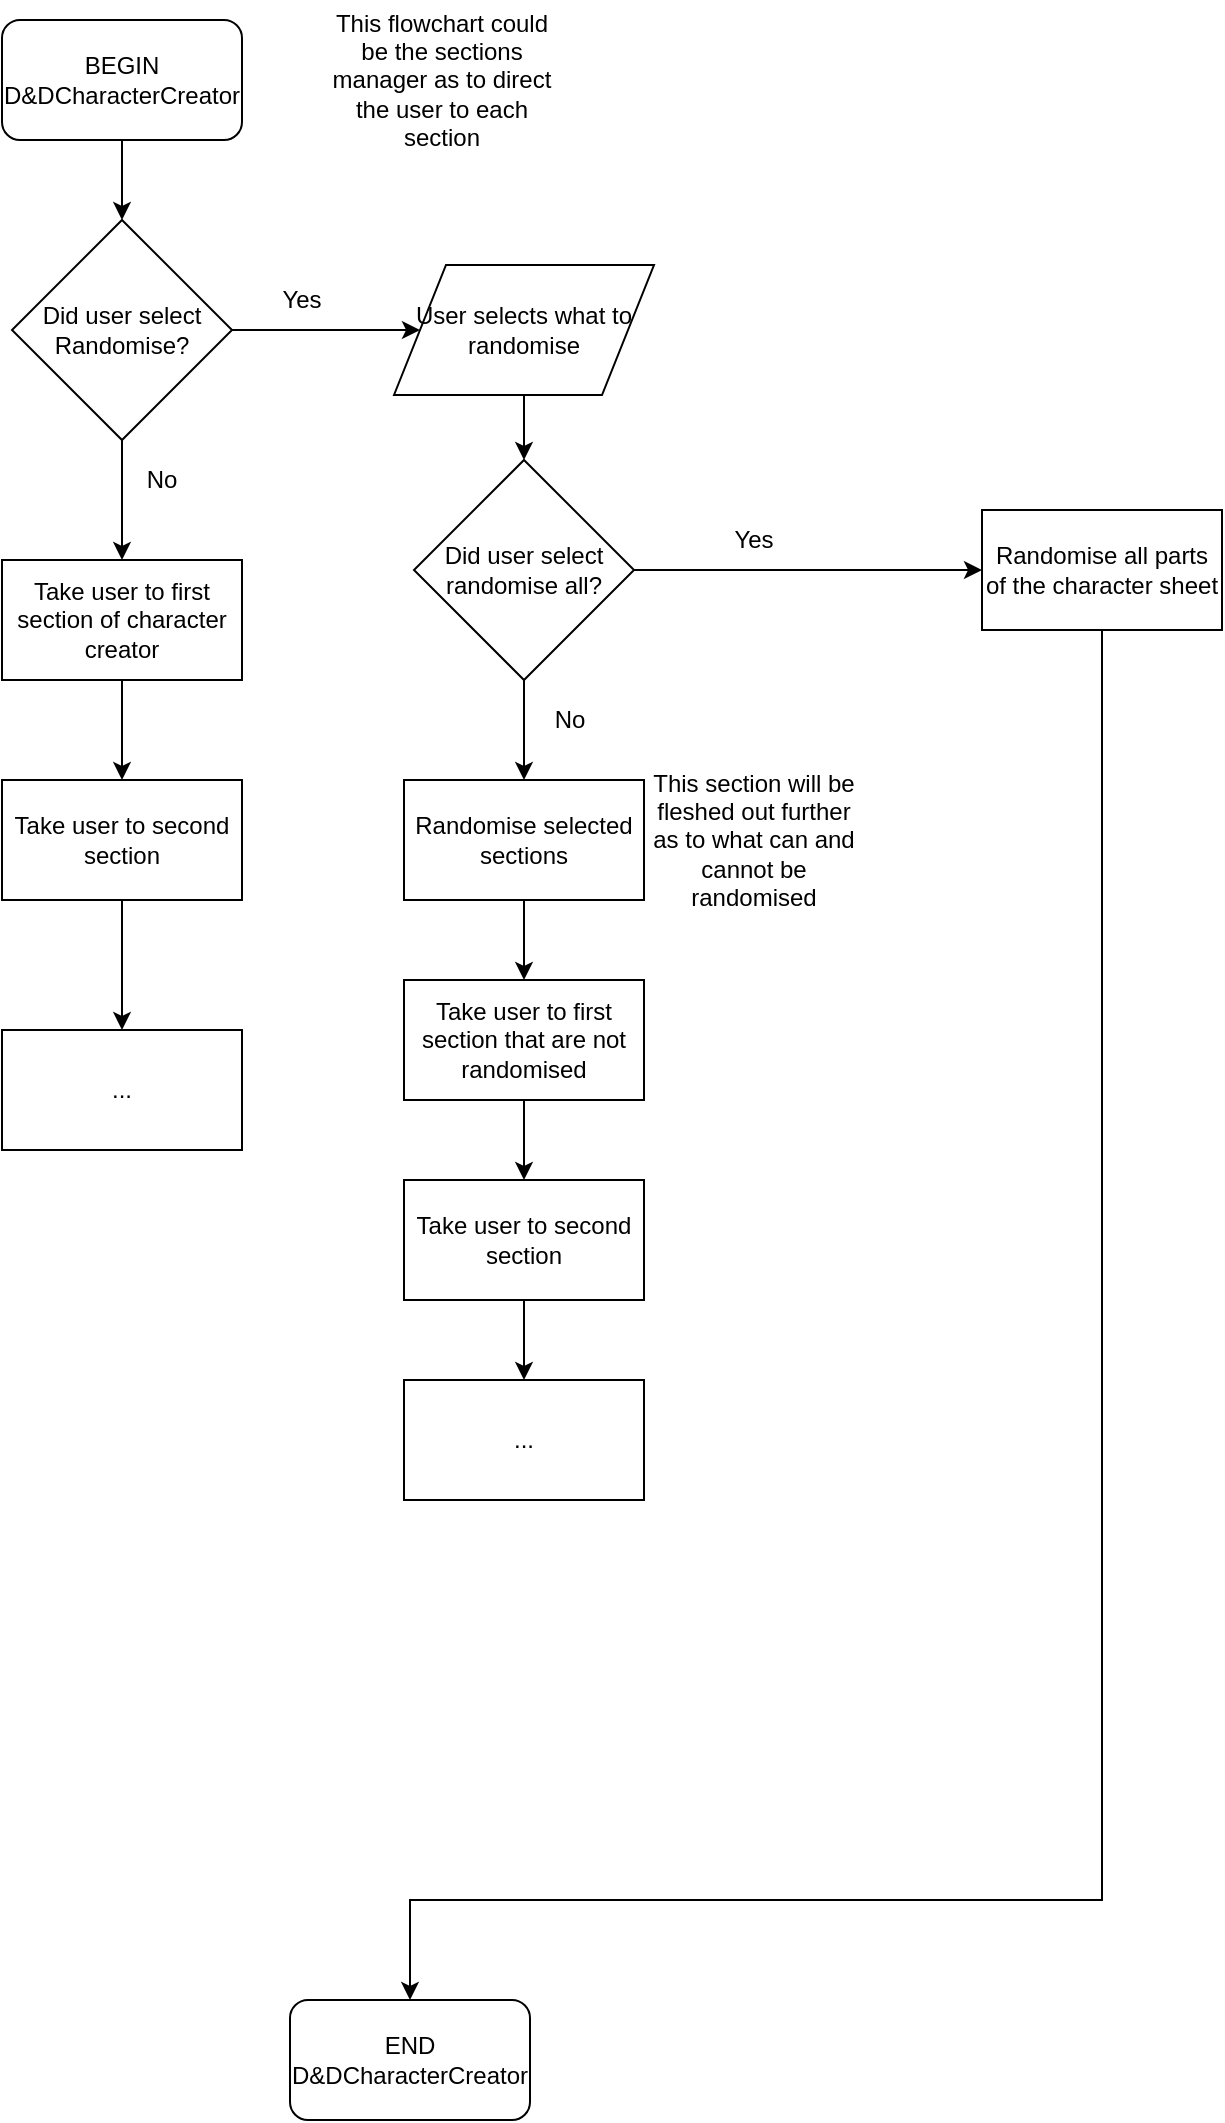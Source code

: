 <mxfile version="13.0.3" type="device"><diagram id="Ju7WImiJzBtJznwAboaT" name="Page-1"><mxGraphModel dx="1170" dy="733" grid="1" gridSize="10" guides="1" tooltips="1" connect="1" arrows="1" fold="1" page="1" pageScale="1" pageWidth="827" pageHeight="1169" math="0" shadow="0"><root><mxCell id="0"/><mxCell id="1" parent="0"/><mxCell id="zWaRxBWMUsn0pZI7yGiN-4" value="" style="edgeStyle=orthogonalEdgeStyle;rounded=0;orthogonalLoop=1;jettySize=auto;html=1;" parent="1" source="zWaRxBWMUsn0pZI7yGiN-2" target="zWaRxBWMUsn0pZI7yGiN-3" edge="1"><mxGeometry relative="1" as="geometry"/></mxCell><mxCell id="zWaRxBWMUsn0pZI7yGiN-2" value="&lt;span&gt;BEGIN D&amp;amp;DCharacterCreator&lt;/span&gt;" style="rounded=1;whiteSpace=wrap;html=1;" parent="1" vertex="1"><mxGeometry x="150" y="20" width="120" height="60" as="geometry"/></mxCell><mxCell id="zWaRxBWMUsn0pZI7yGiN-9" value="" style="edgeStyle=orthogonalEdgeStyle;rounded=0;orthogonalLoop=1;jettySize=auto;html=1;" parent="1" source="zWaRxBWMUsn0pZI7yGiN-3" target="zWaRxBWMUsn0pZI7yGiN-5" edge="1"><mxGeometry relative="1" as="geometry"/></mxCell><mxCell id="zWaRxBWMUsn0pZI7yGiN-35" value="" style="edgeStyle=orthogonalEdgeStyle;rounded=0;orthogonalLoop=1;jettySize=auto;html=1;" parent="1" source="zWaRxBWMUsn0pZI7yGiN-3" target="zWaRxBWMUsn0pZI7yGiN-12" edge="1"><mxGeometry relative="1" as="geometry"/></mxCell><mxCell id="zWaRxBWMUsn0pZI7yGiN-3" value="Did user select Randomise?" style="rhombus;whiteSpace=wrap;html=1;" parent="1" vertex="1"><mxGeometry x="155" y="120" width="110" height="110" as="geometry"/></mxCell><mxCell id="zWaRxBWMUsn0pZI7yGiN-19" value="" style="edgeStyle=orthogonalEdgeStyle;rounded=0;orthogonalLoop=1;jettySize=auto;html=1;" parent="1" source="zWaRxBWMUsn0pZI7yGiN-5" target="zWaRxBWMUsn0pZI7yGiN-17" edge="1"><mxGeometry relative="1" as="geometry"/></mxCell><mxCell id="zWaRxBWMUsn0pZI7yGiN-5" value="User selects what to randomise" style="shape=parallelogram;perimeter=parallelogramPerimeter;whiteSpace=wrap;html=1;" parent="1" vertex="1"><mxGeometry x="346" y="142.5" width="130" height="65" as="geometry"/></mxCell><mxCell id="zWaRxBWMUsn0pZI7yGiN-24" value="" style="edgeStyle=orthogonalEdgeStyle;rounded=0;orthogonalLoop=1;jettySize=auto;html=1;" parent="1" source="zWaRxBWMUsn0pZI7yGiN-10" target="zWaRxBWMUsn0pZI7yGiN-23" edge="1"><mxGeometry relative="1" as="geometry"/></mxCell><mxCell id="zWaRxBWMUsn0pZI7yGiN-10" value="Randomise selected sections" style="rounded=0;whiteSpace=wrap;html=1;" parent="1" vertex="1"><mxGeometry x="351" y="400" width="120" height="60" as="geometry"/></mxCell><mxCell id="zWaRxBWMUsn0pZI7yGiN-38" value="" style="edgeStyle=orthogonalEdgeStyle;rounded=0;orthogonalLoop=1;jettySize=auto;html=1;" parent="1" source="zWaRxBWMUsn0pZI7yGiN-12" target="zWaRxBWMUsn0pZI7yGiN-37" edge="1"><mxGeometry relative="1" as="geometry"/></mxCell><mxCell id="zWaRxBWMUsn0pZI7yGiN-12" value="Take user to first section of character creator" style="rounded=0;whiteSpace=wrap;html=1;" parent="1" vertex="1"><mxGeometry x="150" y="290" width="120" height="60" as="geometry"/></mxCell><mxCell id="zWaRxBWMUsn0pZI7yGiN-13" value="This section will be fleshed out further as to what can and cannot be randomised" style="text;html=1;strokeColor=none;fillColor=none;align=center;verticalAlign=middle;whiteSpace=wrap;rounded=0;" parent="1" vertex="1"><mxGeometry x="471" y="360" width="110" height="140" as="geometry"/></mxCell><mxCell id="zWaRxBWMUsn0pZI7yGiN-21" value="" style="edgeStyle=orthogonalEdgeStyle;rounded=0;orthogonalLoop=1;jettySize=auto;html=1;" parent="1" source="zWaRxBWMUsn0pZI7yGiN-17" target="zWaRxBWMUsn0pZI7yGiN-10" edge="1"><mxGeometry relative="1" as="geometry"/></mxCell><mxCell id="zWaRxBWMUsn0pZI7yGiN-30" style="edgeStyle=orthogonalEdgeStyle;rounded=0;orthogonalLoop=1;jettySize=auto;html=1;entryX=0;entryY=0.5;entryDx=0;entryDy=0;" parent="1" source="zWaRxBWMUsn0pZI7yGiN-17" target="zWaRxBWMUsn0pZI7yGiN-29" edge="1"><mxGeometry relative="1" as="geometry"/></mxCell><mxCell id="zWaRxBWMUsn0pZI7yGiN-17" value="Did user select randomise all?" style="rhombus;whiteSpace=wrap;html=1;" parent="1" vertex="1"><mxGeometry x="356" y="240" width="110" height="110" as="geometry"/></mxCell><mxCell id="zWaRxBWMUsn0pZI7yGiN-20" value="This flowchart could be the sections manager as to direct the user to each section" style="text;html=1;strokeColor=none;fillColor=none;align=center;verticalAlign=middle;whiteSpace=wrap;rounded=0;" parent="1" vertex="1"><mxGeometry x="310" y="10" width="120" height="80" as="geometry"/></mxCell><mxCell id="zWaRxBWMUsn0pZI7yGiN-22" value="Yes" style="text;html=1;strokeColor=none;fillColor=none;align=center;verticalAlign=middle;whiteSpace=wrap;rounded=0;" parent="1" vertex="1"><mxGeometry x="280" y="150" width="40" height="20" as="geometry"/></mxCell><mxCell id="zWaRxBWMUsn0pZI7yGiN-26" value="" style="edgeStyle=orthogonalEdgeStyle;rounded=0;orthogonalLoop=1;jettySize=auto;html=1;" parent="1" source="zWaRxBWMUsn0pZI7yGiN-23" target="zWaRxBWMUsn0pZI7yGiN-25" edge="1"><mxGeometry relative="1" as="geometry"/></mxCell><mxCell id="zWaRxBWMUsn0pZI7yGiN-23" value="Take user to first section that are not randomised" style="rounded=0;whiteSpace=wrap;html=1;" parent="1" vertex="1"><mxGeometry x="351" y="500" width="120" height="60" as="geometry"/></mxCell><mxCell id="zWaRxBWMUsn0pZI7yGiN-28" value="" style="edgeStyle=orthogonalEdgeStyle;rounded=0;orthogonalLoop=1;jettySize=auto;html=1;" parent="1" source="zWaRxBWMUsn0pZI7yGiN-25" target="zWaRxBWMUsn0pZI7yGiN-27" edge="1"><mxGeometry relative="1" as="geometry"/></mxCell><mxCell id="zWaRxBWMUsn0pZI7yGiN-25" value="Take user to second section" style="rounded=0;whiteSpace=wrap;html=1;" parent="1" vertex="1"><mxGeometry x="351" y="600" width="120" height="60" as="geometry"/></mxCell><mxCell id="zWaRxBWMUsn0pZI7yGiN-27" value="..." style="rounded=0;whiteSpace=wrap;html=1;" parent="1" vertex="1"><mxGeometry x="351" y="700" width="120" height="60" as="geometry"/></mxCell><mxCell id="zWaRxBWMUsn0pZI7yGiN-34" style="edgeStyle=orthogonalEdgeStyle;rounded=0;orthogonalLoop=1;jettySize=auto;html=1;" parent="1" source="zWaRxBWMUsn0pZI7yGiN-29" target="zWaRxBWMUsn0pZI7yGiN-33" edge="1"><mxGeometry relative="1" as="geometry"><Array as="points"><mxPoint x="700" y="960"/><mxPoint x="354" y="960"/></Array></mxGeometry></mxCell><mxCell id="zWaRxBWMUsn0pZI7yGiN-29" value="Randomise all parts of the character sheet" style="rounded=0;whiteSpace=wrap;html=1;" parent="1" vertex="1"><mxGeometry x="640" y="265" width="120" height="60" as="geometry"/></mxCell><mxCell id="zWaRxBWMUsn0pZI7yGiN-31" value="Yes" style="text;html=1;strokeColor=none;fillColor=none;align=center;verticalAlign=middle;whiteSpace=wrap;rounded=0;" parent="1" vertex="1"><mxGeometry x="506" y="270" width="40" height="20" as="geometry"/></mxCell><mxCell id="zWaRxBWMUsn0pZI7yGiN-32" value="No" style="text;html=1;strokeColor=none;fillColor=none;align=center;verticalAlign=middle;whiteSpace=wrap;rounded=0;" parent="1" vertex="1"><mxGeometry x="414" y="360" width="40" height="20" as="geometry"/></mxCell><mxCell id="zWaRxBWMUsn0pZI7yGiN-33" value="&lt;span&gt;END D&amp;amp;DCharacterCreator&lt;/span&gt;" style="rounded=1;whiteSpace=wrap;html=1;" parent="1" vertex="1"><mxGeometry x="294" y="1010" width="120" height="60" as="geometry"/></mxCell><mxCell id="zWaRxBWMUsn0pZI7yGiN-36" value="No" style="text;html=1;strokeColor=none;fillColor=none;align=center;verticalAlign=middle;whiteSpace=wrap;rounded=0;" parent="1" vertex="1"><mxGeometry x="210" y="240" width="40" height="20" as="geometry"/></mxCell><mxCell id="zWaRxBWMUsn0pZI7yGiN-40" value="" style="edgeStyle=orthogonalEdgeStyle;rounded=0;orthogonalLoop=1;jettySize=auto;html=1;" parent="1" source="zWaRxBWMUsn0pZI7yGiN-37" target="zWaRxBWMUsn0pZI7yGiN-39" edge="1"><mxGeometry relative="1" as="geometry"/></mxCell><mxCell id="zWaRxBWMUsn0pZI7yGiN-37" value="Take user to second section" style="rounded=0;whiteSpace=wrap;html=1;" parent="1" vertex="1"><mxGeometry x="150" y="400" width="120" height="60" as="geometry"/></mxCell><mxCell id="zWaRxBWMUsn0pZI7yGiN-39" value="..." style="rounded=0;whiteSpace=wrap;html=1;" parent="1" vertex="1"><mxGeometry x="150" y="525" width="120" height="60" as="geometry"/></mxCell></root></mxGraphModel></diagram></mxfile>
